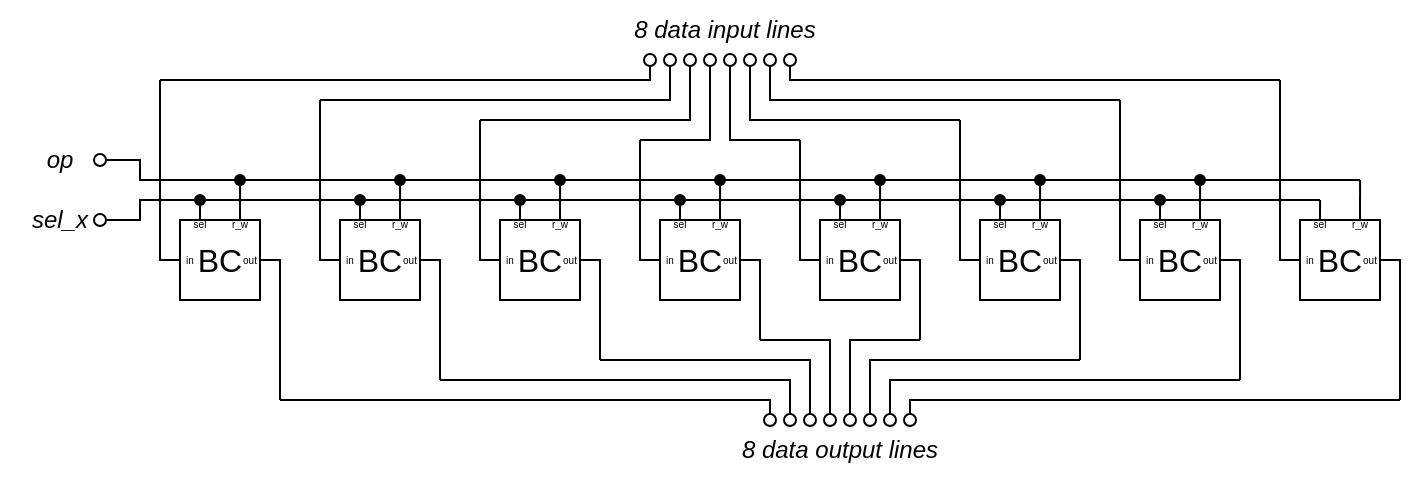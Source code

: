 <mxfile version="24.8.3">
  <diagram name="Page-1" id="Fy5guY5lvcwtmsiSd3gF">
    <mxGraphModel dx="778" dy="463" grid="1" gridSize="10" guides="1" tooltips="1" connect="1" arrows="1" fold="1" page="1" pageScale="1" pageWidth="1169" pageHeight="827" math="0" shadow="0">
      <root>
        <mxCell id="0" />
        <mxCell id="1" parent="0" />
        <mxCell id="JGyQkVYAMwlcZkeym2UV-43" style="edgeStyle=orthogonalEdgeStyle;rounded=0;orthogonalLoop=1;jettySize=auto;html=1;exitX=0.75;exitY=0;exitDx=0;exitDy=0;endArrow=none;endFill=0;" edge="1" parent="1">
          <mxGeometry relative="1" as="geometry">
            <mxPoint x="310.032" y="100" as="targetPoint" />
            <mxPoint x="310" y="120" as="sourcePoint" />
          </mxGeometry>
        </mxCell>
        <mxCell id="JGyQkVYAMwlcZkeym2UV-44" style="edgeStyle=orthogonalEdgeStyle;rounded=0;orthogonalLoop=1;jettySize=auto;html=1;exitX=0.25;exitY=0;exitDx=0;exitDy=0;endArrow=none;endFill=0;" edge="1" parent="1">
          <mxGeometry relative="1" as="geometry">
            <mxPoint x="290.032" y="110" as="targetPoint" />
            <mxPoint x="290" y="120" as="sourcePoint" />
          </mxGeometry>
        </mxCell>
        <mxCell id="JGyQkVYAMwlcZkeym2UV-41" style="edgeStyle=orthogonalEdgeStyle;rounded=0;orthogonalLoop=1;jettySize=auto;html=1;exitX=0.75;exitY=0;exitDx=0;exitDy=0;endArrow=none;endFill=0;" edge="1" parent="1">
          <mxGeometry relative="1" as="geometry">
            <mxPoint x="390.032" y="100" as="targetPoint" />
            <mxPoint x="390" y="120" as="sourcePoint" />
          </mxGeometry>
        </mxCell>
        <mxCell id="JGyQkVYAMwlcZkeym2UV-42" style="edgeStyle=orthogonalEdgeStyle;rounded=0;orthogonalLoop=1;jettySize=auto;html=1;exitX=0.25;exitY=0;exitDx=0;exitDy=0;endArrow=none;endFill=0;" edge="1" parent="1">
          <mxGeometry relative="1" as="geometry">
            <mxPoint x="370" y="110" as="targetPoint" />
            <mxPoint x="370" y="120" as="sourcePoint" />
          </mxGeometry>
        </mxCell>
        <mxCell id="JGyQkVYAMwlcZkeym2UV-39" style="edgeStyle=orthogonalEdgeStyle;rounded=0;orthogonalLoop=1;jettySize=auto;html=1;exitX=0.75;exitY=0;exitDx=0;exitDy=0;endArrow=none;endFill=0;" edge="1" parent="1">
          <mxGeometry relative="1" as="geometry">
            <mxPoint x="470.032" y="100" as="targetPoint" />
            <mxPoint x="470" y="120" as="sourcePoint" />
          </mxGeometry>
        </mxCell>
        <mxCell id="JGyQkVYAMwlcZkeym2UV-40" style="edgeStyle=orthogonalEdgeStyle;rounded=0;orthogonalLoop=1;jettySize=auto;html=1;exitX=0.25;exitY=0;exitDx=0;exitDy=0;endArrow=none;endFill=0;" edge="1" parent="1">
          <mxGeometry relative="1" as="geometry">
            <mxPoint x="450.032" y="110" as="targetPoint" />
            <mxPoint x="450" y="120" as="sourcePoint" />
          </mxGeometry>
        </mxCell>
        <mxCell id="JGyQkVYAMwlcZkeym2UV-37" style="edgeStyle=orthogonalEdgeStyle;rounded=0;orthogonalLoop=1;jettySize=auto;html=1;exitX=0.75;exitY=0;exitDx=0;exitDy=0;endArrow=none;endFill=0;" edge="1" parent="1">
          <mxGeometry relative="1" as="geometry">
            <mxPoint x="550.032" y="100" as="targetPoint" />
            <mxPoint x="550" y="120" as="sourcePoint" />
          </mxGeometry>
        </mxCell>
        <mxCell id="JGyQkVYAMwlcZkeym2UV-38" style="edgeStyle=orthogonalEdgeStyle;rounded=0;orthogonalLoop=1;jettySize=auto;html=1;exitX=0.25;exitY=0;exitDx=0;exitDy=0;endArrow=none;endFill=0;" edge="1" parent="1">
          <mxGeometry relative="1" as="geometry">
            <mxPoint x="530.032" y="110" as="targetPoint" />
            <mxPoint x="530" y="120" as="sourcePoint" />
          </mxGeometry>
        </mxCell>
        <mxCell id="JGyQkVYAMwlcZkeym2UV-35" style="edgeStyle=orthogonalEdgeStyle;rounded=0;orthogonalLoop=1;jettySize=auto;html=1;exitX=0.75;exitY=0;exitDx=0;exitDy=0;endArrow=none;endFill=0;" edge="1" parent="1">
          <mxGeometry relative="1" as="geometry">
            <mxPoint x="630.032" y="100" as="targetPoint" />
            <mxPoint x="630" y="120" as="sourcePoint" />
          </mxGeometry>
        </mxCell>
        <mxCell id="JGyQkVYAMwlcZkeym2UV-36" style="edgeStyle=orthogonalEdgeStyle;rounded=0;orthogonalLoop=1;jettySize=auto;html=1;exitX=0.25;exitY=0;exitDx=0;exitDy=0;endArrow=none;endFill=0;" edge="1" parent="1">
          <mxGeometry relative="1" as="geometry">
            <mxPoint x="610.032" y="110" as="targetPoint" />
            <mxPoint x="610" y="120" as="sourcePoint" />
          </mxGeometry>
        </mxCell>
        <mxCell id="JGyQkVYAMwlcZkeym2UV-33" style="edgeStyle=orthogonalEdgeStyle;rounded=0;orthogonalLoop=1;jettySize=auto;html=1;exitX=0.75;exitY=0;exitDx=0;exitDy=0;endArrow=none;endFill=0;" edge="1" parent="1">
          <mxGeometry relative="1" as="geometry">
            <mxPoint x="710.032" y="100" as="targetPoint" />
            <mxPoint x="710" y="120" as="sourcePoint" />
          </mxGeometry>
        </mxCell>
        <mxCell id="JGyQkVYAMwlcZkeym2UV-34" style="edgeStyle=orthogonalEdgeStyle;rounded=0;orthogonalLoop=1;jettySize=auto;html=1;exitX=0.25;exitY=0;exitDx=0;exitDy=0;endArrow=none;endFill=0;" edge="1" parent="1">
          <mxGeometry relative="1" as="geometry">
            <mxPoint x="690.032" y="110" as="targetPoint" />
            <mxPoint x="690" y="120" as="sourcePoint" />
          </mxGeometry>
        </mxCell>
        <mxCell id="JGyQkVYAMwlcZkeym2UV-31" style="edgeStyle=orthogonalEdgeStyle;rounded=0;orthogonalLoop=1;jettySize=auto;html=1;exitX=0.75;exitY=0;exitDx=0;exitDy=0;endArrow=none;endFill=0;" edge="1" parent="1">
          <mxGeometry relative="1" as="geometry">
            <mxPoint x="790.032" y="100" as="targetPoint" />
            <mxPoint x="790" y="120" as="sourcePoint" />
          </mxGeometry>
        </mxCell>
        <mxCell id="JGyQkVYAMwlcZkeym2UV-32" style="edgeStyle=orthogonalEdgeStyle;rounded=0;orthogonalLoop=1;jettySize=auto;html=1;exitX=0.25;exitY=0;exitDx=0;exitDy=0;endArrow=none;endFill=0;" edge="1" parent="1">
          <mxGeometry relative="1" as="geometry">
            <mxPoint x="770.032" y="110" as="targetPoint" />
            <mxPoint x="770" y="120" as="sourcePoint" />
          </mxGeometry>
        </mxCell>
        <mxCell id="JGyQkVYAMwlcZkeym2UV-29" style="edgeStyle=orthogonalEdgeStyle;rounded=0;orthogonalLoop=1;jettySize=auto;html=1;exitX=0.75;exitY=0;exitDx=0;exitDy=0;endArrow=none;endFill=0;" edge="1" parent="1">
          <mxGeometry relative="1" as="geometry">
            <mxPoint x="870.032" y="100" as="targetPoint" />
            <mxPoint x="870" y="120" as="sourcePoint" />
          </mxGeometry>
        </mxCell>
        <mxCell id="JGyQkVYAMwlcZkeym2UV-30" style="edgeStyle=orthogonalEdgeStyle;rounded=0;orthogonalLoop=1;jettySize=auto;html=1;exitX=0.25;exitY=0;exitDx=0;exitDy=0;endArrow=none;endFill=0;" edge="1" parent="1">
          <mxGeometry relative="1" as="geometry">
            <mxPoint x="850.032" y="110" as="targetPoint" />
            <mxPoint x="850" y="120" as="sourcePoint" />
          </mxGeometry>
        </mxCell>
        <mxCell id="JGyQkVYAMwlcZkeym2UV-25" value="" style="endArrow=none;html=1;rounded=0;endFill=0;startArrow=oval;startFill=0;" edge="1" parent="1">
          <mxGeometry width="50" height="50" relative="1" as="geometry">
            <mxPoint x="240" y="120" as="sourcePoint" />
            <mxPoint x="850" y="110" as="targetPoint" />
            <Array as="points">
              <mxPoint x="260" y="120" />
              <mxPoint x="260" y="110" />
            </Array>
          </mxGeometry>
        </mxCell>
        <mxCell id="JGyQkVYAMwlcZkeym2UV-26" value="" style="endArrow=none;html=1;rounded=0;startArrow=oval;startFill=0;" edge="1" parent="1">
          <mxGeometry width="50" height="50" relative="1" as="geometry">
            <mxPoint x="240" y="90" as="sourcePoint" />
            <mxPoint x="870" y="100" as="targetPoint" />
            <Array as="points">
              <mxPoint x="260" y="90" />
              <mxPoint x="260" y="100" />
            </Array>
          </mxGeometry>
        </mxCell>
        <mxCell id="JGyQkVYAMwlcZkeym2UV-45" value="" style="shape=waypoint;sketch=0;fillStyle=solid;size=6;pointerEvents=1;points=[];fillColor=none;resizable=0;rotatable=0;perimeter=centerPerimeter;snapToPoint=1;" vertex="1" parent="1">
          <mxGeometry x="300" y="90" width="20" height="20" as="geometry" />
        </mxCell>
        <mxCell id="JGyQkVYAMwlcZkeym2UV-46" value="" style="shape=waypoint;sketch=0;fillStyle=solid;size=6;pointerEvents=1;points=[];fillColor=none;resizable=0;rotatable=0;perimeter=centerPerimeter;snapToPoint=1;" vertex="1" parent="1">
          <mxGeometry x="280" y="100" width="20" height="20" as="geometry" />
        </mxCell>
        <mxCell id="JGyQkVYAMwlcZkeym2UV-47" value="" style="shape=waypoint;sketch=0;fillStyle=solid;size=6;pointerEvents=1;points=[];fillColor=none;resizable=0;rotatable=0;perimeter=centerPerimeter;snapToPoint=1;" vertex="1" parent="1">
          <mxGeometry x="360" y="100" width="20" height="20" as="geometry" />
        </mxCell>
        <mxCell id="JGyQkVYAMwlcZkeym2UV-48" value="" style="shape=waypoint;sketch=0;fillStyle=solid;size=6;pointerEvents=1;points=[];fillColor=none;resizable=0;rotatable=0;perimeter=centerPerimeter;snapToPoint=1;" vertex="1" parent="1">
          <mxGeometry x="380" y="90" width="20" height="20" as="geometry" />
        </mxCell>
        <mxCell id="JGyQkVYAMwlcZkeym2UV-49" value="" style="shape=waypoint;sketch=0;fillStyle=solid;size=6;pointerEvents=1;points=[];fillColor=none;resizable=0;rotatable=0;perimeter=centerPerimeter;snapToPoint=1;" vertex="1" parent="1">
          <mxGeometry x="440" y="100" width="20" height="20" as="geometry" />
        </mxCell>
        <mxCell id="JGyQkVYAMwlcZkeym2UV-50" value="" style="shape=waypoint;sketch=0;fillStyle=solid;size=6;pointerEvents=1;points=[];fillColor=none;resizable=0;rotatable=0;perimeter=centerPerimeter;snapToPoint=1;" vertex="1" parent="1">
          <mxGeometry x="460" y="90" width="20" height="20" as="geometry" />
        </mxCell>
        <mxCell id="JGyQkVYAMwlcZkeym2UV-51" value="" style="shape=waypoint;sketch=0;fillStyle=solid;size=6;pointerEvents=1;points=[];fillColor=none;resizable=0;rotatable=0;perimeter=centerPerimeter;snapToPoint=1;" vertex="1" parent="1">
          <mxGeometry x="520" y="100" width="20" height="20" as="geometry" />
        </mxCell>
        <mxCell id="JGyQkVYAMwlcZkeym2UV-52" value="" style="shape=waypoint;sketch=0;fillStyle=solid;size=6;pointerEvents=1;points=[];fillColor=none;resizable=0;rotatable=0;perimeter=centerPerimeter;snapToPoint=1;" vertex="1" parent="1">
          <mxGeometry x="540" y="90" width="20" height="20" as="geometry" />
        </mxCell>
        <mxCell id="JGyQkVYAMwlcZkeym2UV-53" value="" style="shape=waypoint;sketch=0;fillStyle=solid;size=6;pointerEvents=1;points=[];fillColor=none;resizable=0;rotatable=0;perimeter=centerPerimeter;snapToPoint=1;" vertex="1" parent="1">
          <mxGeometry x="600" y="100" width="20" height="20" as="geometry" />
        </mxCell>
        <mxCell id="JGyQkVYAMwlcZkeym2UV-54" value="" style="shape=waypoint;sketch=0;fillStyle=solid;size=6;pointerEvents=1;points=[];fillColor=none;resizable=0;rotatable=0;perimeter=centerPerimeter;snapToPoint=1;" vertex="1" parent="1">
          <mxGeometry x="620" y="90" width="20" height="20" as="geometry" />
        </mxCell>
        <mxCell id="JGyQkVYAMwlcZkeym2UV-55" value="" style="shape=waypoint;sketch=0;fillStyle=solid;size=6;pointerEvents=1;points=[];fillColor=none;resizable=0;rotatable=0;perimeter=centerPerimeter;snapToPoint=1;" vertex="1" parent="1">
          <mxGeometry x="680" y="100" width="20" height="20" as="geometry" />
        </mxCell>
        <mxCell id="JGyQkVYAMwlcZkeym2UV-56" value="" style="shape=waypoint;sketch=0;fillStyle=solid;size=6;pointerEvents=1;points=[];fillColor=none;resizable=0;rotatable=0;perimeter=centerPerimeter;snapToPoint=1;" vertex="1" parent="1">
          <mxGeometry x="700" y="90" width="20" height="20" as="geometry" />
        </mxCell>
        <mxCell id="JGyQkVYAMwlcZkeym2UV-57" value="" style="shape=waypoint;sketch=0;fillStyle=solid;size=6;pointerEvents=1;points=[];fillColor=none;resizable=0;rotatable=0;perimeter=centerPerimeter;snapToPoint=1;" vertex="1" parent="1">
          <mxGeometry x="760" y="100" width="20" height="20" as="geometry" />
        </mxCell>
        <mxCell id="JGyQkVYAMwlcZkeym2UV-58" value="" style="shape=waypoint;sketch=0;fillStyle=solid;size=6;pointerEvents=1;points=[];fillColor=none;resizable=0;rotatable=0;perimeter=centerPerimeter;snapToPoint=1;" vertex="1" parent="1">
          <mxGeometry x="780" y="90" width="20" height="20" as="geometry" />
        </mxCell>
        <mxCell id="JGyQkVYAMwlcZkeym2UV-926" value="" style="endArrow=none;html=1;rounded=0;" edge="1" parent="1">
          <mxGeometry width="50" height="50" relative="1" as="geometry">
            <mxPoint x="280" y="140" as="sourcePoint" />
            <mxPoint x="270" y="50" as="targetPoint" />
            <Array as="points">
              <mxPoint x="270" y="140" />
            </Array>
          </mxGeometry>
        </mxCell>
        <mxCell id="JGyQkVYAMwlcZkeym2UV-1168" value="" style="endArrow=oval;html=1;rounded=0;endFill=0;" edge="1" parent="1">
          <mxGeometry width="50" height="50" relative="1" as="geometry">
            <mxPoint x="510" y="80" as="sourcePoint" />
            <mxPoint x="545" y="40" as="targetPoint" />
            <Array as="points">
              <mxPoint x="545" y="80" />
            </Array>
          </mxGeometry>
        </mxCell>
        <mxCell id="JGyQkVYAMwlcZkeym2UV-1169" value="" style="endArrow=none;html=1;rounded=0;startArrow=oval;startFill=0;" edge="1" parent="1">
          <mxGeometry width="50" height="50" relative="1" as="geometry">
            <mxPoint x="555" y="40" as="sourcePoint" />
            <mxPoint x="590" y="80" as="targetPoint" />
            <Array as="points">
              <mxPoint x="555" y="80" />
            </Array>
          </mxGeometry>
        </mxCell>
        <mxCell id="JGyQkVYAMwlcZkeym2UV-1170" value="" style="endArrow=oval;html=1;rounded=0;startArrow=none;startFill=0;endFill=0;" edge="1" parent="1">
          <mxGeometry width="50" height="50" relative="1" as="geometry">
            <mxPoint x="430" y="70" as="sourcePoint" />
            <mxPoint x="535" y="40" as="targetPoint" />
            <Array as="points">
              <mxPoint x="535" y="70" />
            </Array>
          </mxGeometry>
        </mxCell>
        <mxCell id="JGyQkVYAMwlcZkeym2UV-1171" value="" style="endArrow=none;html=1;rounded=0;startArrow=oval;startFill=0;" edge="1" parent="1">
          <mxGeometry width="50" height="50" relative="1" as="geometry">
            <mxPoint x="565" y="40" as="sourcePoint" />
            <mxPoint x="670" y="70" as="targetPoint" />
            <Array as="points">
              <mxPoint x="565" y="70" />
            </Array>
          </mxGeometry>
        </mxCell>
        <mxCell id="JGyQkVYAMwlcZkeym2UV-1172" value="" style="endArrow=oval;html=1;rounded=0;endFill=0;" edge="1" parent="1">
          <mxGeometry width="50" height="50" relative="1" as="geometry">
            <mxPoint x="350" y="60" as="sourcePoint" />
            <mxPoint x="525" y="40" as="targetPoint" />
            <Array as="points">
              <mxPoint x="525" y="60" />
            </Array>
          </mxGeometry>
        </mxCell>
        <mxCell id="JGyQkVYAMwlcZkeym2UV-1173" value="" style="endArrow=oval;html=1;rounded=0;startArrow=none;startFill=0;endFill=0;" edge="1" parent="1">
          <mxGeometry width="50" height="50" relative="1" as="geometry">
            <mxPoint x="270" y="50" as="sourcePoint" />
            <mxPoint x="515" y="40" as="targetPoint" />
            <Array as="points">
              <mxPoint x="515" y="50" />
            </Array>
          </mxGeometry>
        </mxCell>
        <mxCell id="JGyQkVYAMwlcZkeym2UV-1174" value="" style="endArrow=none;html=1;rounded=0;startArrow=oval;startFill=0;" edge="1" parent="1">
          <mxGeometry width="50" height="50" relative="1" as="geometry">
            <mxPoint x="575" y="40" as="sourcePoint" />
            <mxPoint x="750" y="60" as="targetPoint" />
            <Array as="points">
              <mxPoint x="575" y="60" />
            </Array>
          </mxGeometry>
        </mxCell>
        <mxCell id="JGyQkVYAMwlcZkeym2UV-1175" value="" style="endArrow=none;html=1;rounded=0;startArrow=oval;startFill=0;" edge="1" parent="1">
          <mxGeometry width="50" height="50" relative="1" as="geometry">
            <mxPoint x="585" y="40" as="sourcePoint" />
            <mxPoint x="830" y="50" as="targetPoint" />
            <Array as="points">
              <mxPoint x="585" y="50" />
            </Array>
          </mxGeometry>
        </mxCell>
        <mxCell id="JGyQkVYAMwlcZkeym2UV-1176" value="&lt;i&gt;8 data input lines&lt;/i&gt;" style="text;html=1;align=center;verticalAlign=middle;whiteSpace=wrap;rounded=0;" vertex="1" parent="1">
          <mxGeometry x="505" y="10" width="95" height="30" as="geometry" />
        </mxCell>
        <mxCell id="JGyQkVYAMwlcZkeym2UV-1177" value="" style="endArrow=oval;html=1;rounded=0;endFill=0;" edge="1" parent="1">
          <mxGeometry width="50" height="50" relative="1" as="geometry">
            <mxPoint x="570" y="180" as="sourcePoint" />
            <mxPoint x="605" y="220" as="targetPoint" />
            <Array as="points">
              <mxPoint x="605" y="180" />
            </Array>
          </mxGeometry>
        </mxCell>
        <mxCell id="JGyQkVYAMwlcZkeym2UV-1178" value="" style="endArrow=none;html=1;rounded=0;startArrow=oval;startFill=0;" edge="1" parent="1">
          <mxGeometry width="50" height="50" relative="1" as="geometry">
            <mxPoint x="615" y="220" as="sourcePoint" />
            <mxPoint x="650" y="180" as="targetPoint" />
            <Array as="points">
              <mxPoint x="615" y="180" />
            </Array>
          </mxGeometry>
        </mxCell>
        <mxCell id="JGyQkVYAMwlcZkeym2UV-1179" value="" style="endArrow=oval;html=1;rounded=0;startArrow=none;startFill=0;endFill=0;" edge="1" parent="1">
          <mxGeometry width="50" height="50" relative="1" as="geometry">
            <mxPoint x="490" y="190" as="sourcePoint" />
            <mxPoint x="595" y="220" as="targetPoint" />
            <Array as="points">
              <mxPoint x="595" y="190" />
            </Array>
          </mxGeometry>
        </mxCell>
        <mxCell id="JGyQkVYAMwlcZkeym2UV-1180" value="" style="endArrow=oval;html=1;rounded=0;startArrow=none;startFill=0;endFill=0;" edge="1" parent="1">
          <mxGeometry width="50" height="50" relative="1" as="geometry">
            <mxPoint x="410" y="200" as="sourcePoint" />
            <mxPoint x="585" y="220" as="targetPoint" />
            <Array as="points">
              <mxPoint x="585" y="200" />
            </Array>
          </mxGeometry>
        </mxCell>
        <mxCell id="JGyQkVYAMwlcZkeym2UV-1181" value="" style="endArrow=none;html=1;rounded=0;startArrow=oval;startFill=0;" edge="1" parent="1">
          <mxGeometry width="50" height="50" relative="1" as="geometry">
            <mxPoint x="575" y="220" as="sourcePoint" />
            <mxPoint x="330" y="210" as="targetPoint" />
            <Array as="points">
              <mxPoint x="575" y="210" />
            </Array>
          </mxGeometry>
        </mxCell>
        <mxCell id="JGyQkVYAMwlcZkeym2UV-1182" value="" style="endArrow=none;html=1;rounded=0;startArrow=oval;startFill=0;" edge="1" parent="1">
          <mxGeometry width="50" height="50" relative="1" as="geometry">
            <mxPoint x="625" y="220" as="sourcePoint" />
            <mxPoint x="730" y="190" as="targetPoint" />
            <Array as="points">
              <mxPoint x="625" y="190" />
            </Array>
          </mxGeometry>
        </mxCell>
        <mxCell id="JGyQkVYAMwlcZkeym2UV-1183" value="" style="endArrow=none;html=1;rounded=0;startArrow=oval;startFill=0;" edge="1" parent="1">
          <mxGeometry width="50" height="50" relative="1" as="geometry">
            <mxPoint x="635" y="220" as="sourcePoint" />
            <mxPoint x="810" y="200" as="targetPoint" />
            <Array as="points">
              <mxPoint x="635" y="200" />
            </Array>
          </mxGeometry>
        </mxCell>
        <mxCell id="JGyQkVYAMwlcZkeym2UV-1184" value="" style="endArrow=none;html=1;rounded=0;startArrow=oval;startFill=0;" edge="1" parent="1">
          <mxGeometry width="50" height="50" relative="1" as="geometry">
            <mxPoint x="645" y="220" as="sourcePoint" />
            <mxPoint x="890" y="210" as="targetPoint" />
            <Array as="points">
              <mxPoint x="645" y="210" />
            </Array>
          </mxGeometry>
        </mxCell>
        <mxCell id="JGyQkVYAMwlcZkeym2UV-1185" value="&lt;i&gt;8 data output lines&lt;/i&gt;" style="text;html=1;align=center;verticalAlign=middle;whiteSpace=wrap;rounded=0;" vertex="1" parent="1">
          <mxGeometry x="555" y="220" width="110" height="30" as="geometry" />
        </mxCell>
        <mxCell id="JGyQkVYAMwlcZkeym2UV-1190" value="&lt;i&gt;op&lt;/i&gt;" style="text;html=1;align=center;verticalAlign=middle;whiteSpace=wrap;rounded=0;" vertex="1" parent="1">
          <mxGeometry x="190" y="80" width="60" height="20" as="geometry" />
        </mxCell>
        <mxCell id="JGyQkVYAMwlcZkeym2UV-1214" style="edgeStyle=orthogonalEdgeStyle;rounded=0;orthogonalLoop=1;jettySize=auto;html=1;exitX=0;exitY=0.5;exitDx=0;exitDy=0;endArrow=none;endFill=0;" edge="1" parent="1" source="JGyQkVYAMwlcZkeym2UV-85">
          <mxGeometry relative="1" as="geometry">
            <mxPoint x="350" y="60" as="targetPoint" />
            <Array as="points">
              <mxPoint x="350" y="140" />
              <mxPoint x="350" y="60" />
            </Array>
          </mxGeometry>
        </mxCell>
        <mxCell id="JGyQkVYAMwlcZkeym2UV-1223" style="edgeStyle=orthogonalEdgeStyle;rounded=0;orthogonalLoop=1;jettySize=auto;html=1;exitX=1;exitY=0.5;exitDx=0;exitDy=0;endArrow=none;endFill=0;" edge="1" parent="1" source="JGyQkVYAMwlcZkeym2UV-85">
          <mxGeometry relative="1" as="geometry">
            <mxPoint x="410" y="200" as="targetPoint" />
            <Array as="points">
              <mxPoint x="410" y="140" />
            </Array>
          </mxGeometry>
        </mxCell>
        <mxCell id="JGyQkVYAMwlcZkeym2UV-85" value="&lt;font style=&quot;font-size: 16px;&quot;&gt;BC&lt;/font&gt;" style="whiteSpace=wrap;html=1;aspect=fixed;" vertex="1" parent="1">
          <mxGeometry x="360" y="120" width="40" height="40" as="geometry" />
        </mxCell>
        <mxCell id="JGyQkVYAMwlcZkeym2UV-86" value="&lt;font style=&quot;font-size: 5px;&quot;&gt;sel&lt;/font&gt;" style="text;html=1;align=center;verticalAlign=middle;whiteSpace=wrap;rounded=0;" vertex="1" parent="1">
          <mxGeometry x="360" y="115" width="20" height="10" as="geometry" />
        </mxCell>
        <mxCell id="JGyQkVYAMwlcZkeym2UV-87" value="&lt;font style=&quot;font-size: 5px;&quot;&gt;r_w&lt;/font&gt;" style="text;html=1;align=center;verticalAlign=middle;whiteSpace=wrap;rounded=0;" vertex="1" parent="1">
          <mxGeometry x="380" y="115" width="20" height="10" as="geometry" />
        </mxCell>
        <mxCell id="JGyQkVYAMwlcZkeym2UV-88" value="&lt;font style=&quot;font-size: 5px;&quot;&gt;in&lt;/font&gt;" style="text;html=1;align=center;verticalAlign=middle;whiteSpace=wrap;rounded=0;" vertex="1" parent="1">
          <mxGeometry x="350" y="130" width="30" height="15" as="geometry" />
        </mxCell>
        <mxCell id="JGyQkVYAMwlcZkeym2UV-89" value="&lt;font style=&quot;font-size: 5px;&quot;&gt;out&lt;/font&gt;" style="text;html=1;align=center;verticalAlign=middle;whiteSpace=wrap;rounded=0;" vertex="1" parent="1">
          <mxGeometry x="380" y="130" width="30" height="15" as="geometry" />
        </mxCell>
        <mxCell id="JGyQkVYAMwlcZkeym2UV-1216" style="edgeStyle=orthogonalEdgeStyle;rounded=0;orthogonalLoop=1;jettySize=auto;html=1;exitX=0;exitY=0.5;exitDx=0;exitDy=0;endArrow=none;endFill=0;" edge="1" parent="1" source="JGyQkVYAMwlcZkeym2UV-97">
          <mxGeometry relative="1" as="geometry">
            <mxPoint x="510" y="80" as="targetPoint" />
            <Array as="points">
              <mxPoint x="510" y="140" />
              <mxPoint x="510" y="80" />
            </Array>
          </mxGeometry>
        </mxCell>
        <mxCell id="JGyQkVYAMwlcZkeym2UV-1225" style="edgeStyle=orthogonalEdgeStyle;rounded=0;orthogonalLoop=1;jettySize=auto;html=1;exitX=1;exitY=0.5;exitDx=0;exitDy=0;endArrow=none;endFill=0;" edge="1" parent="1" source="JGyQkVYAMwlcZkeym2UV-97">
          <mxGeometry relative="1" as="geometry">
            <mxPoint x="570" y="180" as="targetPoint" />
            <Array as="points">
              <mxPoint x="570" y="140" />
              <mxPoint x="570" y="180" />
            </Array>
          </mxGeometry>
        </mxCell>
        <mxCell id="JGyQkVYAMwlcZkeym2UV-97" value="&lt;font style=&quot;font-size: 16px;&quot;&gt;BC&lt;/font&gt;" style="whiteSpace=wrap;html=1;aspect=fixed;" vertex="1" parent="1">
          <mxGeometry x="520" y="120" width="40" height="40" as="geometry" />
        </mxCell>
        <mxCell id="JGyQkVYAMwlcZkeym2UV-98" value="&lt;font style=&quot;font-size: 5px;&quot;&gt;sel&lt;/font&gt;" style="text;html=1;align=center;verticalAlign=middle;whiteSpace=wrap;rounded=0;" vertex="1" parent="1">
          <mxGeometry x="520" y="115" width="20" height="10" as="geometry" />
        </mxCell>
        <mxCell id="JGyQkVYAMwlcZkeym2UV-99" value="&lt;font style=&quot;font-size: 5px;&quot;&gt;r_w&lt;/font&gt;" style="text;html=1;align=center;verticalAlign=middle;whiteSpace=wrap;rounded=0;" vertex="1" parent="1">
          <mxGeometry x="540" y="115" width="20" height="10" as="geometry" />
        </mxCell>
        <mxCell id="JGyQkVYAMwlcZkeym2UV-100" value="&lt;font style=&quot;font-size: 5px;&quot;&gt;in&lt;/font&gt;" style="text;html=1;align=center;verticalAlign=middle;whiteSpace=wrap;rounded=0;" vertex="1" parent="1">
          <mxGeometry x="510" y="130" width="30" height="15" as="geometry" />
        </mxCell>
        <mxCell id="JGyQkVYAMwlcZkeym2UV-101" value="&lt;font style=&quot;font-size: 5px;&quot;&gt;out&lt;/font&gt;" style="text;html=1;align=center;verticalAlign=middle;whiteSpace=wrap;rounded=0;" vertex="1" parent="1">
          <mxGeometry x="540" y="130" width="30" height="15" as="geometry" />
        </mxCell>
        <mxCell id="JGyQkVYAMwlcZkeym2UV-1217" style="edgeStyle=orthogonalEdgeStyle;rounded=0;orthogonalLoop=1;jettySize=auto;html=1;exitX=0;exitY=0.5;exitDx=0;exitDy=0;endArrow=none;endFill=0;" edge="1" parent="1" source="JGyQkVYAMwlcZkeym2UV-103">
          <mxGeometry relative="1" as="geometry">
            <mxPoint x="590" y="80" as="targetPoint" />
            <Array as="points">
              <mxPoint x="590" y="140" />
            </Array>
          </mxGeometry>
        </mxCell>
        <mxCell id="JGyQkVYAMwlcZkeym2UV-1226" style="edgeStyle=orthogonalEdgeStyle;rounded=0;orthogonalLoop=1;jettySize=auto;html=1;exitX=1;exitY=0.5;exitDx=0;exitDy=0;endArrow=none;endFill=0;" edge="1" parent="1" source="JGyQkVYAMwlcZkeym2UV-103">
          <mxGeometry relative="1" as="geometry">
            <mxPoint x="650" y="180" as="targetPoint" />
            <Array as="points">
              <mxPoint x="650" y="140" />
              <mxPoint x="650" y="180" />
            </Array>
          </mxGeometry>
        </mxCell>
        <mxCell id="JGyQkVYAMwlcZkeym2UV-103" value="&lt;font style=&quot;font-size: 16px;&quot;&gt;BC&lt;/font&gt;" style="whiteSpace=wrap;html=1;aspect=fixed;" vertex="1" parent="1">
          <mxGeometry x="600" y="120" width="40" height="40" as="geometry" />
        </mxCell>
        <mxCell id="JGyQkVYAMwlcZkeym2UV-104" value="&lt;font style=&quot;font-size: 5px;&quot;&gt;sel&lt;/font&gt;" style="text;html=1;align=center;verticalAlign=middle;whiteSpace=wrap;rounded=0;" vertex="1" parent="1">
          <mxGeometry x="600" y="115" width="20" height="10" as="geometry" />
        </mxCell>
        <mxCell id="JGyQkVYAMwlcZkeym2UV-105" value="&lt;font style=&quot;font-size: 5px;&quot;&gt;r_w&lt;/font&gt;" style="text;html=1;align=center;verticalAlign=middle;whiteSpace=wrap;rounded=0;" vertex="1" parent="1">
          <mxGeometry x="620" y="115" width="20" height="10" as="geometry" />
        </mxCell>
        <mxCell id="JGyQkVYAMwlcZkeym2UV-106" value="&lt;font style=&quot;font-size: 5px;&quot;&gt;in&lt;/font&gt;" style="text;html=1;align=center;verticalAlign=middle;whiteSpace=wrap;rounded=0;" vertex="1" parent="1">
          <mxGeometry x="590" y="130" width="30" height="15" as="geometry" />
        </mxCell>
        <mxCell id="JGyQkVYAMwlcZkeym2UV-107" value="&lt;font style=&quot;font-size: 5px;&quot;&gt;out&lt;/font&gt;" style="text;html=1;align=center;verticalAlign=middle;whiteSpace=wrap;rounded=0;" vertex="1" parent="1">
          <mxGeometry x="620" y="130" width="30" height="15" as="geometry" />
        </mxCell>
        <mxCell id="JGyQkVYAMwlcZkeym2UV-1218" style="edgeStyle=orthogonalEdgeStyle;rounded=0;orthogonalLoop=1;jettySize=auto;html=1;exitX=0;exitY=0.5;exitDx=0;exitDy=0;endArrow=none;endFill=0;" edge="1" parent="1" source="JGyQkVYAMwlcZkeym2UV-109">
          <mxGeometry relative="1" as="geometry">
            <mxPoint x="670" y="70" as="targetPoint" />
            <Array as="points">
              <mxPoint x="670" y="140" />
            </Array>
          </mxGeometry>
        </mxCell>
        <mxCell id="JGyQkVYAMwlcZkeym2UV-1227" style="edgeStyle=orthogonalEdgeStyle;rounded=0;orthogonalLoop=1;jettySize=auto;html=1;exitX=1;exitY=0.5;exitDx=0;exitDy=0;endArrow=none;endFill=0;" edge="1" parent="1" source="JGyQkVYAMwlcZkeym2UV-109">
          <mxGeometry relative="1" as="geometry">
            <mxPoint x="730" y="190" as="targetPoint" />
            <Array as="points">
              <mxPoint x="730" y="140" />
            </Array>
          </mxGeometry>
        </mxCell>
        <mxCell id="JGyQkVYAMwlcZkeym2UV-109" value="&lt;font style=&quot;font-size: 16px;&quot;&gt;BC&lt;/font&gt;" style="whiteSpace=wrap;html=1;aspect=fixed;" vertex="1" parent="1">
          <mxGeometry x="680" y="120" width="40" height="40" as="geometry" />
        </mxCell>
        <mxCell id="JGyQkVYAMwlcZkeym2UV-110" value="&lt;font style=&quot;font-size: 5px;&quot;&gt;sel&lt;/font&gt;" style="text;html=1;align=center;verticalAlign=middle;whiteSpace=wrap;rounded=0;" vertex="1" parent="1">
          <mxGeometry x="680" y="115" width="20" height="10" as="geometry" />
        </mxCell>
        <mxCell id="JGyQkVYAMwlcZkeym2UV-111" value="&lt;font style=&quot;font-size: 5px;&quot;&gt;r_w&lt;/font&gt;" style="text;html=1;align=center;verticalAlign=middle;whiteSpace=wrap;rounded=0;" vertex="1" parent="1">
          <mxGeometry x="700" y="115" width="20" height="10" as="geometry" />
        </mxCell>
        <mxCell id="JGyQkVYAMwlcZkeym2UV-112" value="&lt;font style=&quot;font-size: 5px;&quot;&gt;in&lt;/font&gt;" style="text;html=1;align=center;verticalAlign=middle;whiteSpace=wrap;rounded=0;" vertex="1" parent="1">
          <mxGeometry x="670" y="130" width="30" height="15" as="geometry" />
        </mxCell>
        <mxCell id="JGyQkVYAMwlcZkeym2UV-113" value="&lt;font style=&quot;font-size: 5px;&quot;&gt;out&lt;/font&gt;" style="text;html=1;align=center;verticalAlign=middle;whiteSpace=wrap;rounded=0;" vertex="1" parent="1">
          <mxGeometry x="700" y="130" width="30" height="15" as="geometry" />
        </mxCell>
        <mxCell id="JGyQkVYAMwlcZkeym2UV-1219" style="edgeStyle=orthogonalEdgeStyle;rounded=0;orthogonalLoop=1;jettySize=auto;html=1;exitX=0;exitY=0.5;exitDx=0;exitDy=0;endArrow=none;endFill=0;" edge="1" parent="1" source="JGyQkVYAMwlcZkeym2UV-115">
          <mxGeometry relative="1" as="geometry">
            <mxPoint x="750" y="60" as="targetPoint" />
            <Array as="points">
              <mxPoint x="750" y="140" />
            </Array>
          </mxGeometry>
        </mxCell>
        <mxCell id="JGyQkVYAMwlcZkeym2UV-1228" style="edgeStyle=orthogonalEdgeStyle;rounded=0;orthogonalLoop=1;jettySize=auto;html=1;exitX=1;exitY=0.5;exitDx=0;exitDy=0;endArrow=none;endFill=0;" edge="1" parent="1" source="JGyQkVYAMwlcZkeym2UV-115">
          <mxGeometry relative="1" as="geometry">
            <mxPoint x="810" y="200" as="targetPoint" />
            <Array as="points">
              <mxPoint x="810" y="140" />
            </Array>
          </mxGeometry>
        </mxCell>
        <mxCell id="JGyQkVYAMwlcZkeym2UV-115" value="&lt;font style=&quot;font-size: 16px;&quot;&gt;BC&lt;/font&gt;" style="whiteSpace=wrap;html=1;aspect=fixed;" vertex="1" parent="1">
          <mxGeometry x="760" y="120" width="40" height="40" as="geometry" />
        </mxCell>
        <mxCell id="JGyQkVYAMwlcZkeym2UV-116" value="&lt;font style=&quot;font-size: 5px;&quot;&gt;sel&lt;/font&gt;" style="text;html=1;align=center;verticalAlign=middle;whiteSpace=wrap;rounded=0;" vertex="1" parent="1">
          <mxGeometry x="760" y="115" width="20" height="10" as="geometry" />
        </mxCell>
        <mxCell id="JGyQkVYAMwlcZkeym2UV-117" value="&lt;font style=&quot;font-size: 5px;&quot;&gt;r_w&lt;/font&gt;" style="text;html=1;align=center;verticalAlign=middle;whiteSpace=wrap;rounded=0;" vertex="1" parent="1">
          <mxGeometry x="780" y="115" width="20" height="10" as="geometry" />
        </mxCell>
        <mxCell id="JGyQkVYAMwlcZkeym2UV-118" value="&lt;font style=&quot;font-size: 5px;&quot;&gt;in&lt;/font&gt;" style="text;html=1;align=center;verticalAlign=middle;whiteSpace=wrap;rounded=0;" vertex="1" parent="1">
          <mxGeometry x="750" y="130" width="30" height="15" as="geometry" />
        </mxCell>
        <mxCell id="JGyQkVYAMwlcZkeym2UV-119" value="&lt;font style=&quot;font-size: 5px;&quot;&gt;out&lt;/font&gt;" style="text;html=1;align=center;verticalAlign=middle;whiteSpace=wrap;rounded=0;" vertex="1" parent="1">
          <mxGeometry x="780" y="130" width="30" height="15" as="geometry" />
        </mxCell>
        <mxCell id="JGyQkVYAMwlcZkeym2UV-1220" style="edgeStyle=orthogonalEdgeStyle;rounded=0;orthogonalLoop=1;jettySize=auto;html=1;exitX=0;exitY=0.5;exitDx=0;exitDy=0;endArrow=none;endFill=0;" edge="1" parent="1" source="JGyQkVYAMwlcZkeym2UV-121">
          <mxGeometry relative="1" as="geometry">
            <mxPoint x="830" y="50" as="targetPoint" />
            <Array as="points">
              <mxPoint x="830" y="140" />
            </Array>
          </mxGeometry>
        </mxCell>
        <mxCell id="JGyQkVYAMwlcZkeym2UV-1229" style="edgeStyle=orthogonalEdgeStyle;rounded=0;orthogonalLoop=1;jettySize=auto;html=1;exitX=1;exitY=0.5;exitDx=0;exitDy=0;endArrow=none;endFill=0;" edge="1" parent="1" source="JGyQkVYAMwlcZkeym2UV-121">
          <mxGeometry relative="1" as="geometry">
            <mxPoint x="890" y="210" as="targetPoint" />
            <Array as="points">
              <mxPoint x="890" y="140" />
            </Array>
          </mxGeometry>
        </mxCell>
        <mxCell id="JGyQkVYAMwlcZkeym2UV-121" value="&lt;font style=&quot;font-size: 16px;&quot;&gt;BC&lt;/font&gt;" style="whiteSpace=wrap;html=1;aspect=fixed;" vertex="1" parent="1">
          <mxGeometry x="840" y="120" width="40" height="40" as="geometry" />
        </mxCell>
        <mxCell id="JGyQkVYAMwlcZkeym2UV-122" value="&lt;font style=&quot;font-size: 5px;&quot;&gt;sel&lt;/font&gt;" style="text;html=1;align=center;verticalAlign=middle;whiteSpace=wrap;rounded=0;" vertex="1" parent="1">
          <mxGeometry x="840" y="115" width="20" height="10" as="geometry" />
        </mxCell>
        <mxCell id="JGyQkVYAMwlcZkeym2UV-123" value="&lt;font style=&quot;font-size: 5px;&quot;&gt;r_w&lt;/font&gt;" style="text;html=1;align=center;verticalAlign=middle;whiteSpace=wrap;rounded=0;" vertex="1" parent="1">
          <mxGeometry x="860" y="115" width="20" height="10" as="geometry" />
        </mxCell>
        <mxCell id="JGyQkVYAMwlcZkeym2UV-124" value="&lt;font style=&quot;font-size: 5px;&quot;&gt;in&lt;/font&gt;" style="text;html=1;align=center;verticalAlign=middle;whiteSpace=wrap;rounded=0;" vertex="1" parent="1">
          <mxGeometry x="830" y="130" width="30" height="15" as="geometry" />
        </mxCell>
        <mxCell id="JGyQkVYAMwlcZkeym2UV-125" value="&lt;font style=&quot;font-size: 5px;&quot;&gt;out&lt;/font&gt;" style="text;html=1;align=center;verticalAlign=middle;whiteSpace=wrap;rounded=0;" vertex="1" parent="1">
          <mxGeometry x="860" y="130" width="30" height="15" as="geometry" />
        </mxCell>
        <mxCell id="JGyQkVYAMwlcZkeym2UV-1215" style="edgeStyle=orthogonalEdgeStyle;rounded=0;orthogonalLoop=1;jettySize=auto;html=1;exitX=0;exitY=0.5;exitDx=0;exitDy=0;endArrow=none;endFill=0;" edge="1" parent="1" source="JGyQkVYAMwlcZkeym2UV-91">
          <mxGeometry relative="1" as="geometry">
            <mxPoint x="430" y="70" as="targetPoint" />
            <Array as="points">
              <mxPoint x="430" y="140" />
            </Array>
          </mxGeometry>
        </mxCell>
        <mxCell id="JGyQkVYAMwlcZkeym2UV-1224" style="edgeStyle=orthogonalEdgeStyle;rounded=0;orthogonalLoop=1;jettySize=auto;html=1;exitX=1;exitY=0.5;exitDx=0;exitDy=0;endArrow=none;endFill=0;" edge="1" parent="1" source="JGyQkVYAMwlcZkeym2UV-91">
          <mxGeometry relative="1" as="geometry">
            <mxPoint x="490" y="190" as="targetPoint" />
            <Array as="points">
              <mxPoint x="490" y="140" />
            </Array>
          </mxGeometry>
        </mxCell>
        <mxCell id="JGyQkVYAMwlcZkeym2UV-91" value="&lt;font style=&quot;font-size: 16px;&quot;&gt;BC&lt;/font&gt;" style="whiteSpace=wrap;html=1;aspect=fixed;" vertex="1" parent="1">
          <mxGeometry x="440" y="120" width="40" height="40" as="geometry" />
        </mxCell>
        <mxCell id="JGyQkVYAMwlcZkeym2UV-92" value="&lt;font style=&quot;font-size: 5px;&quot;&gt;sel&lt;/font&gt;" style="text;html=1;align=center;verticalAlign=middle;whiteSpace=wrap;rounded=0;" vertex="1" parent="1">
          <mxGeometry x="440" y="115" width="20" height="10" as="geometry" />
        </mxCell>
        <mxCell id="JGyQkVYAMwlcZkeym2UV-93" value="&lt;font style=&quot;font-size: 5px;&quot;&gt;r_w&lt;/font&gt;" style="text;html=1;align=center;verticalAlign=middle;whiteSpace=wrap;rounded=0;" vertex="1" parent="1">
          <mxGeometry x="460" y="115" width="20" height="10" as="geometry" />
        </mxCell>
        <mxCell id="JGyQkVYAMwlcZkeym2UV-94" value="&lt;font style=&quot;font-size: 5px;&quot;&gt;in&lt;/font&gt;" style="text;html=1;align=center;verticalAlign=middle;whiteSpace=wrap;rounded=0;" vertex="1" parent="1">
          <mxGeometry x="430" y="130" width="30" height="15" as="geometry" />
        </mxCell>
        <mxCell id="JGyQkVYAMwlcZkeym2UV-95" value="&lt;font style=&quot;font-size: 5px;&quot;&gt;out&lt;/font&gt;" style="text;html=1;align=center;verticalAlign=middle;whiteSpace=wrap;rounded=0;" vertex="1" parent="1">
          <mxGeometry x="460" y="130" width="30" height="15" as="geometry" />
        </mxCell>
        <mxCell id="JGyQkVYAMwlcZkeym2UV-1221" value="&lt;i&gt;sel_x&lt;/i&gt;" style="text;html=1;align=center;verticalAlign=middle;whiteSpace=wrap;rounded=0;" vertex="1" parent="1">
          <mxGeometry x="190" y="105" width="60" height="30" as="geometry" />
        </mxCell>
        <mxCell id="JGyQkVYAMwlcZkeym2UV-927" style="edgeStyle=orthogonalEdgeStyle;rounded=0;orthogonalLoop=1;jettySize=auto;html=1;exitX=0;exitY=0.5;exitDx=0;exitDy=0;endArrow=none;endFill=0;" edge="1" parent="1" source="JGyQkVYAMwlcZkeym2UV-79">
          <mxGeometry relative="1" as="geometry">
            <mxPoint x="270" y="139.926" as="targetPoint" />
          </mxGeometry>
        </mxCell>
        <mxCell id="JGyQkVYAMwlcZkeym2UV-1222" style="edgeStyle=orthogonalEdgeStyle;rounded=0;orthogonalLoop=1;jettySize=auto;html=1;exitX=1;exitY=0.5;exitDx=0;exitDy=0;endArrow=none;endFill=0;" edge="1" parent="1" source="JGyQkVYAMwlcZkeym2UV-79">
          <mxGeometry relative="1" as="geometry">
            <mxPoint x="330" y="210" as="targetPoint" />
            <Array as="points">
              <mxPoint x="330" y="140" />
            </Array>
          </mxGeometry>
        </mxCell>
        <mxCell id="JGyQkVYAMwlcZkeym2UV-79" value="&lt;font style=&quot;font-size: 16px;&quot;&gt;BC&lt;/font&gt;" style="whiteSpace=wrap;html=1;aspect=fixed;" vertex="1" parent="1">
          <mxGeometry x="280" y="120" width="40" height="40" as="geometry" />
        </mxCell>
        <mxCell id="JGyQkVYAMwlcZkeym2UV-80" value="&lt;font style=&quot;font-size: 5px;&quot;&gt;sel&lt;/font&gt;" style="text;html=1;align=center;verticalAlign=middle;whiteSpace=wrap;rounded=0;" vertex="1" parent="1">
          <mxGeometry x="280" y="115" width="20" height="10" as="geometry" />
        </mxCell>
        <mxCell id="JGyQkVYAMwlcZkeym2UV-81" value="&lt;font style=&quot;font-size: 5px;&quot;&gt;r_w&lt;/font&gt;" style="text;html=1;align=center;verticalAlign=middle;whiteSpace=wrap;rounded=0;" vertex="1" parent="1">
          <mxGeometry x="300" y="115" width="20" height="10" as="geometry" />
        </mxCell>
        <mxCell id="JGyQkVYAMwlcZkeym2UV-82" value="&lt;font style=&quot;font-size: 5px;&quot;&gt;in&lt;/font&gt;" style="text;html=1;align=center;verticalAlign=middle;whiteSpace=wrap;rounded=0;" vertex="1" parent="1">
          <mxGeometry x="270" y="130" width="30" height="15" as="geometry" />
        </mxCell>
        <mxCell id="JGyQkVYAMwlcZkeym2UV-83" value="&lt;font style=&quot;font-size: 5px;&quot;&gt;out&lt;/font&gt;" style="text;html=1;align=center;verticalAlign=middle;whiteSpace=wrap;rounded=0;" vertex="1" parent="1">
          <mxGeometry x="300" y="130" width="30" height="15" as="geometry" />
        </mxCell>
      </root>
    </mxGraphModel>
  </diagram>
</mxfile>
